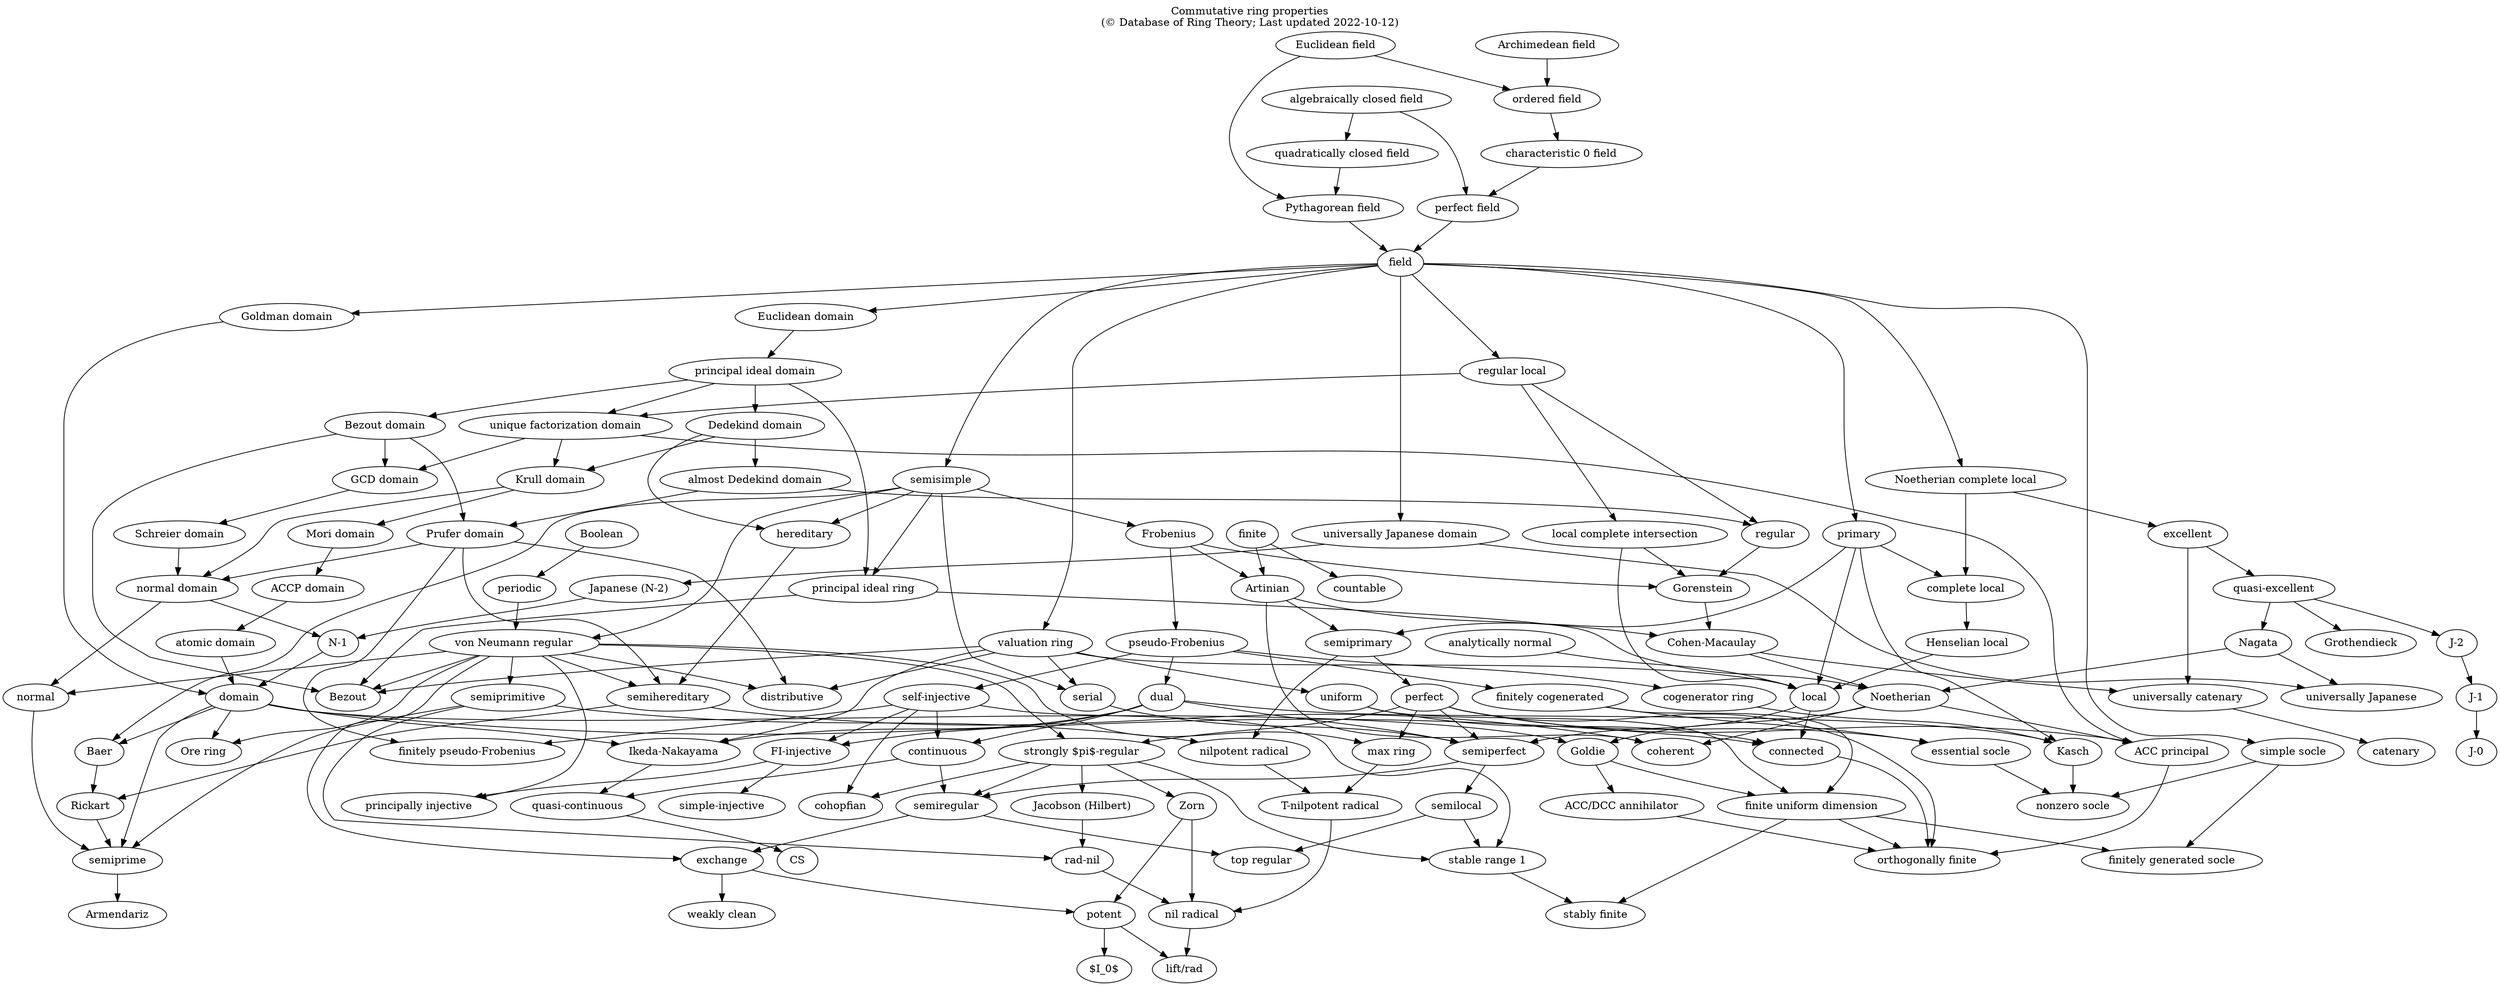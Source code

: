 strict digraph {
    label=<Commutative ring properties<br/>(© Database of Ring Theory; Last updated 2022-10-12)>
    URL="https://ringtheory.herokuapp.com/";
    labelloc=top
	Zorn -> potent
	"Jacobson (Hilbert)" -> "rad-nil"
	"self-injective" -> cohopfian
	"principal ideal domain" -> "principal ideal ring"
	Kasch -> "nonzero socle"
	Rickart -> semiprime
	"unique factorization domain" -> "Krull domain"
	"von Neumann regular" -> semihereditary
	"Henselian local" -> local
	serial -> semiperfect
	semiperfect -> semilocal
	domain -> "Ore ring"
	"valuation ring" -> distributive
	Frobenius -> Artinian
	"normal domain" -> normal
	"cogenerator ring" -> Kasch
	"Euclidean domain" -> "principal ideal domain"
	"self-injective" -> "stable range 1"
	"finitely cogenerated" -> "finite uniform dimension"
	"Euclidean field" -> "Pythagorean field"
	"von Neumann regular" -> Bezout
	Artinian -> "Cohen-Macaulay"
	perfect -> semiperfect
	"perfect field" -> field
	exchange -> "weakly clean"
	"nilpotent radical" -> "T-nilpotent radical"
	"complete local" -> "Henselian local"
	"principal ideal domain" -> "unique factorization domain"
	"N-1" -> domain
	"unique factorization domain" -> "GCD domain"
	continuous -> "quasi-continuous"
	"FI-injective" -> "principally injective"
	finite -> Artinian
	"essential socle" -> "nonzero socle"
	"Bezout domain" -> Bezout
	field -> "Euclidean domain"
	"FI-injective" -> "simple-injective"
	"von Neumann regular" -> distributive
	field -> "regular local"
	field -> primary
	"Dedekind domain" -> "almost Dedekind domain"
	"regular local" -> "unique factorization domain"
	"self-injective" -> continuous
	"Cohen-Macaulay" -> "universally catenary"
	"Cohen-Macaulay" -> "Noetherian"
	"algebraically closed field" -> "perfect field"
	"regular local" -> "local complete intersection"
	"quasi-excellent" -> Nagata
	local -> connected
	"normal domain" -> "N-1"
	semisimple -> hereditary
	semiregular -> exchange
	"Archimedean field" -> "ordered field"
	semihereditary -> coherent
	"local complete intersection" -> local
	periodic -> "von Neumann regular"
	"principal ideal domain" -> "Dedekind domain"
	"quasi-continuous" -> CS
	semiprimitive -> semiprime
	domain -> connected
	"valuation ring" -> serial
	"regular local" -> regular
	"Dedekind domain" -> hereditary
	"quasi-excellent" -> "J-2"
	"pseudo-Frobenius" -> dual
	"Pythagorean field" -> field
	"pseudo-Frobenius" -> "self-injective"
	"pseudo-Frobenius" -> "finitely cogenerated"
	Gorenstein -> "Cohen-Macaulay"
	perfect -> "strongly $\pi$-regular"
	regular -> Gorenstein
	perfect -> "orthogonally finite"
	"Goldman domain" -> domain
	perfect -> "essential socle"
	primary -> Kasch
	"finite uniform dimension" -> "finitely generated socle"
	"almost Dedekind domain" -> "Prufer domain"
	dual -> continuous
	"ACC/DCC annihilator" -> "orthogonally finite"
	semisimple -> Frobenius
	"atomic domain" -> domain
	"Prufer domain" -> "finitely pseudo-Frobenius"
	"von Neumann regular" -> normal
	"valuation ring" -> local
	"universally catenary" -> catenary
	dual -> Kasch
	semiregular -> "top regular"
	perfect -> "max ring"
	"simple socle" -> "nonzero socle"
	"ACC/DCC annihilator"
	"Euclidean field" -> "ordered field"
	excellent -> "quasi-excellent"
	potent -> "$I_0$"
	semisimple -> serial
	"self-injective" -> "FI-injective"
	"Krull domain" -> "Mori domain"
	"max ring" -> "T-nilpotent radical"
	"T-nilpotent radical" -> "nil radical"
	"principal ideal domain" -> "Bezout domain"
	"self-injective" -> "finitely pseudo-Frobenius"
	"local complete intersection" -> Gorenstein
	"von Neumann regular" -> semiprimitive
	"quasi-excellent" -> Grothendieck
	"Prufer domain" -> semihereditary
	"characteristic 0 field" -> "perfect field"
	Noetherian -> Goldie
	"strongly $\pi$-regular" -> Zorn
	dual -> "FI-injective"
	"Prufer domain" -> distributive
	"Ikeda-Nakayama" -> "quasi-continuous"
	semiperfect -> semiregular
	"principal ideal domain" -> "Bezout domain"
	"stable range 1" -> "stably finite"
	"simple socle" -> "finitely generated socle"
	"Schreier domain" -> "normal domain"
	hereditary -> semihereditary
	excellent -> "universally catenary"
	"valuation ring" -> "Ikeda-Nakayama"
	connected -> "orthogonally finite"
	"Japanese (N-2)" -> "N-1"
	field -> "universally Japanese domain"
	"universally Japanese domain" -> "universally Japanese"
	"universally Japanese domain" -> "Japanese (N-2)"
	domain -> "Ikeda-Nakayama"
	"pseudo-Frobenius" -> "cogenerator ring"
	"principal ideal ring" -> Noetherian
	"strongly $\pi$-regular" -> semiregular
	"strongly $\pi$-regular" -> "Jacobson (Hilbert)"
	"von Neumann regular" -> exchange
	primary -> semiprimary
	dual -> "Ikeda-Nakayama"
	"GCD domain" -> "Schreier domain"
	semilocal -> "top regular"
	Nagata -> Noetherian
	Baer -> Rickart
	Noetherian -> "ACC principal"
	"Bezout domain" -> "Prufer domain"
	"ordered field" -> "characteristic 0 field"
	"nil radical" -> "lift/rad"
	"algebraically closed field" -> "quadratically closed field"
	Zorn -> "nil radical"
	"von Neumann regular" -> "strongly $\pi$-regular"
	"almost Dedekind domain" -> regular
	"Krull domain" -> "normal domain"
	semisimple -> Baer
	"von Neumann regular" -> "principally injective"
	normal -> semiprime
	"unique factorization domain" -> "ACC principal"
	Frobenius -> "pseudo-Frobenius"
	semisimple -> "von Neumann regular"
	Frobenius -> Gorenstein
	"principal ideal ring" -> Bezout
	semiprimitive -> "nilpotent radical"
	"Prufer domain" -> "normal domain"
	semiprimitive -> "rad-nil"
	"rad-nil" -> "nil radical"
	primary -> local
	Goldie -> "ACC/DCC annihilator"
	semisimple -> "principal ideal ring"
	"Bezout domain" -> "GCD domain"
	"finite uniform dimension" -> "stably finite"
	domain -> semiprime
	semiprimary -> perfect
	"von Neumann regular" -> "max ring"
	domain -> Baer
	"Mori domain" -> "ACCP domain"
	"ACCP domain" -> "atomic domain"
	field -> "Goldman domain"
	field -> "simple socle"
	field -> "Noetherian complete local"
	"Noetherian complete local" -> "complete local"
	"Noetherian complete local" -> excellent
	finite -> countable
	Artinian -> coherent
	uniform -> "finite uniform dimension"
	"quadratically closed field" -> "Pythagorean field"
	semisimple -> "von Neumann regular"
	semihereditary -> Rickart
	dual -> semiperfect
	Boolean -> periodic
	"finite uniform dimension" -> "orthogonally finite"
	potent -> "lift/rad"
	semilocal -> "stable range 1"
	perfect -> "ACC principal"
	"analytically normal" -> local
	"strongly $\pi$-regular" -> "stable range 1"
	Nagata -> "universally Japanese"
	"J-2" -> "J-1"
	field -> semisimple
	"ACC principal" -> "orthogonally finite"
	"valuation ring" -> uniform
	exchange -> potent
	"valuation ring" -> Bezout
	domain -> Goldie
	uniform -> connected
	continuous -> semiregular
	Goldie -> "finite uniform dimension"
	Artinian -> semiprimary
	"J-1" -> "J-0"
	field -> "valuation ring"
	semiprimary -> "nilpotent radical"
	"Dedekind domain" -> "Krull domain"
	"von Neumann regular" -> "Ore ring"
	"strongly $\pi$-regular" -> cohopfian
	"finitely cogenerated" -> "essential socle"
	local -> semiperfect
	Noetherian -> coherent
    primary -> "complete local"
    semiprime -> Armendariz
}
